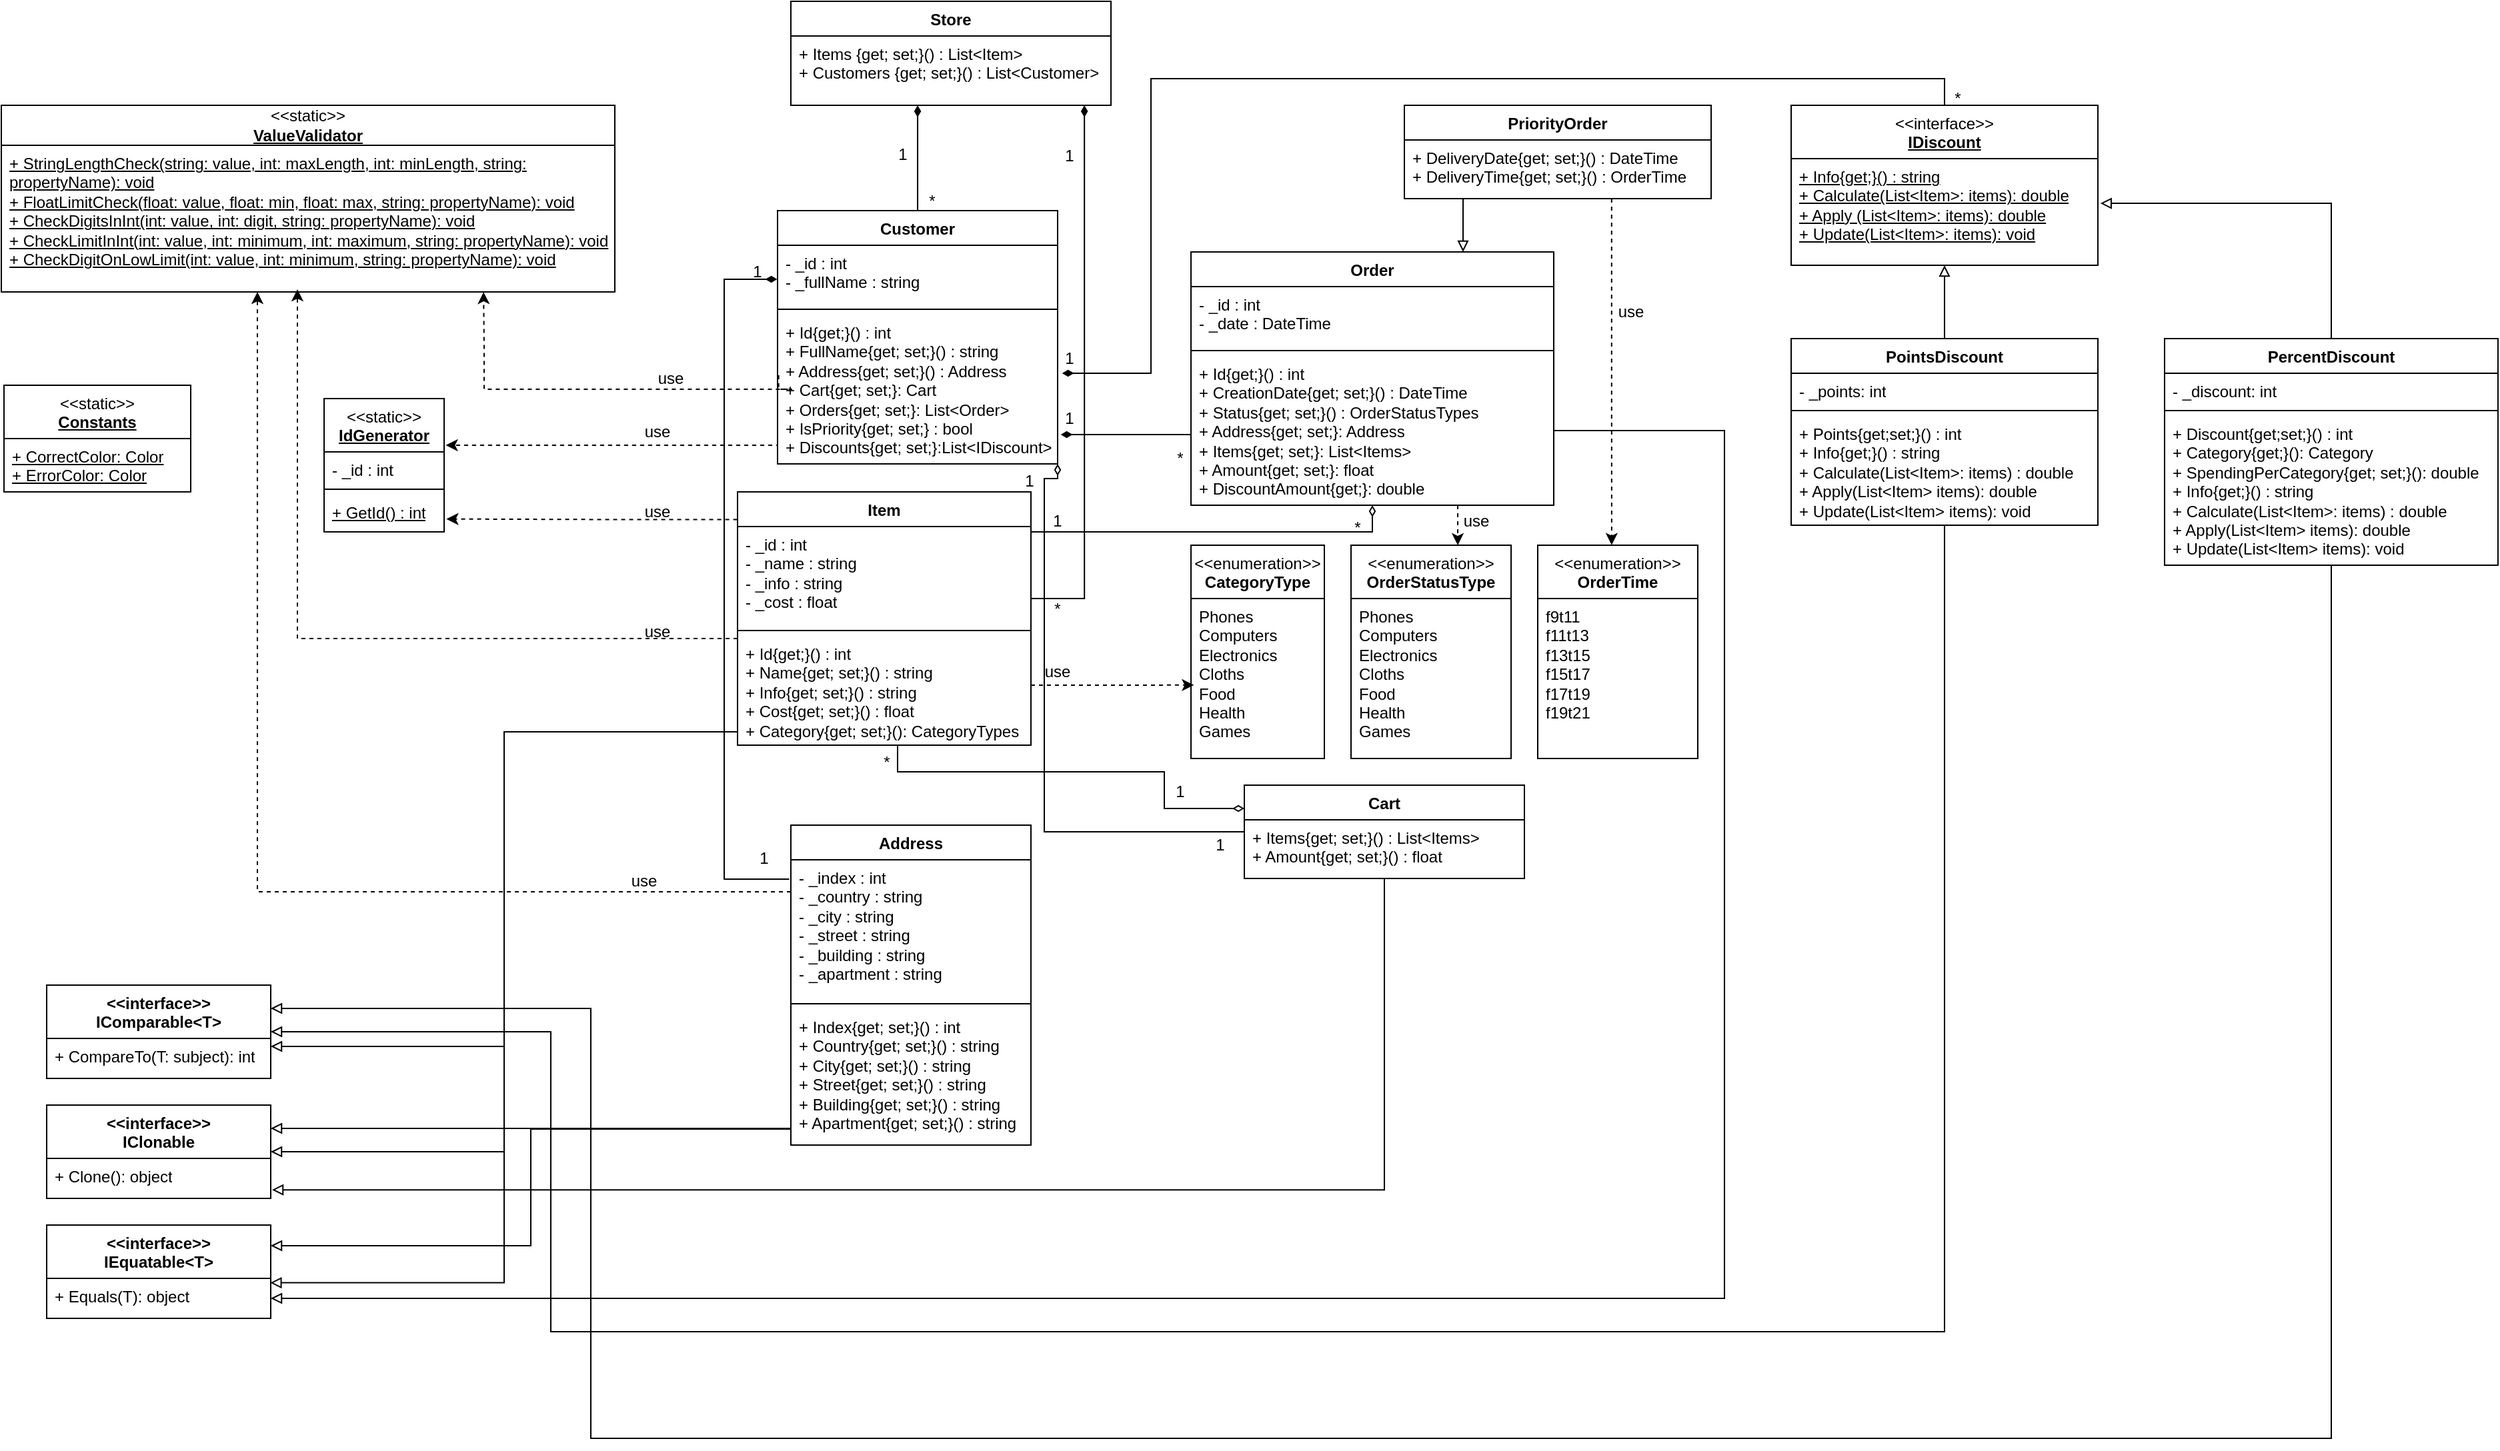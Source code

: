 <mxfile version="24.1.0" type="device">
  <diagram name="Страница — 1" id="dKUkYGr1s_UcH-8YKei1">
    <mxGraphModel dx="2630" dy="1040" grid="1" gridSize="10" guides="1" tooltips="1" connect="1" arrows="1" fold="1" page="1" pageScale="1" pageWidth="827" pageHeight="1169" math="0" shadow="0">
      <root>
        <mxCell id="0" />
        <mxCell id="1" parent="0" />
        <mxCell id="oU2BkXmcU1scd5kveSyB-1" value="Customer" style="swimlane;fontStyle=1;align=center;verticalAlign=top;childLayout=stackLayout;horizontal=1;startSize=26;horizontalStack=0;resizeParent=1;resizeParentMax=0;resizeLast=0;collapsible=1;marginBottom=0;whiteSpace=wrap;html=1;" parent="1" vertex="1">
          <mxGeometry x="30" y="169" width="210" height="190" as="geometry" />
        </mxCell>
        <mxCell id="oU2BkXmcU1scd5kveSyB-2" value="- _id : int&lt;br&gt;- _fullName : string" style="text;strokeColor=none;fillColor=none;align=left;verticalAlign=top;spacingLeft=4;spacingRight=4;overflow=hidden;rotatable=0;points=[[0,0.5],[1,0.5]];portConstraint=eastwest;whiteSpace=wrap;html=1;" parent="oU2BkXmcU1scd5kveSyB-1" vertex="1">
          <mxGeometry y="26" width="210" height="44" as="geometry" />
        </mxCell>
        <mxCell id="oU2BkXmcU1scd5kveSyB-3" value="" style="line;strokeWidth=1;fillColor=none;align=left;verticalAlign=middle;spacingTop=-1;spacingLeft=3;spacingRight=3;rotatable=0;labelPosition=right;points=[];portConstraint=eastwest;strokeColor=inherit;" parent="oU2BkXmcU1scd5kveSyB-1" vertex="1">
          <mxGeometry y="70" width="210" height="8" as="geometry" />
        </mxCell>
        <mxCell id="oU2BkXmcU1scd5kveSyB-4" value="+ Id{get;}() : int&lt;br&gt;+ FullName{get; set;}() : string&lt;br&gt;+ Address{get; set;}() : Address&lt;div&gt;+ Cart{get; set;}: Cart&lt;/div&gt;&lt;div&gt;+ Orders{get; set;}: List&amp;lt;Order&amp;gt;&lt;/div&gt;&lt;div&gt;+ IsPriority{get; set;} : bool&lt;br&gt;&lt;/div&gt;&lt;div&gt;+ Discounts{get; set;}:List&amp;lt;IDiscount&amp;gt;&lt;/div&gt;" style="text;strokeColor=none;fillColor=none;align=left;verticalAlign=top;spacingLeft=4;spacingRight=4;overflow=hidden;rotatable=0;points=[[0,0.5],[1,0.5]];portConstraint=eastwest;whiteSpace=wrap;html=1;" parent="oU2BkXmcU1scd5kveSyB-1" vertex="1">
          <mxGeometry y="78" width="210" height="112" as="geometry" />
        </mxCell>
        <mxCell id="ADnh1qTJn-FlXJS31ptS-8" style="edgeStyle=orthogonalEdgeStyle;rounded=0;orthogonalLoop=1;jettySize=auto;html=1;entryX=1;entryY=0.5;entryDx=0;entryDy=0;endArrow=block;endFill=0;" edge="1" parent="1" source="oU2BkXmcU1scd5kveSyB-5" target="ADnh1qTJn-FlXJS31ptS-3">
          <mxGeometry relative="1" as="geometry">
            <Array as="points">
              <mxPoint x="-175" y="560" />
              <mxPoint x="-175" y="875" />
            </Array>
          </mxGeometry>
        </mxCell>
        <mxCell id="oU2BkXmcU1scd5kveSyB-5" value="Item" style="swimlane;fontStyle=1;align=center;verticalAlign=top;childLayout=stackLayout;horizontal=1;startSize=26;horizontalStack=0;resizeParent=1;resizeParentMax=0;resizeLast=0;collapsible=1;marginBottom=0;whiteSpace=wrap;html=1;" parent="1" vertex="1">
          <mxGeometry y="380" width="220" height="190" as="geometry" />
        </mxCell>
        <mxCell id="oU2BkXmcU1scd5kveSyB-6" value="- _id : int&lt;br&gt;- _name : string&lt;br&gt;- _info : string&lt;br&gt;- _cost : float" style="text;strokeColor=none;fillColor=none;align=left;verticalAlign=top;spacingLeft=4;spacingRight=4;overflow=hidden;rotatable=0;points=[[0,0.5],[1,0.5]];portConstraint=eastwest;whiteSpace=wrap;html=1;" parent="oU2BkXmcU1scd5kveSyB-5" vertex="1">
          <mxGeometry y="26" width="220" height="74" as="geometry" />
        </mxCell>
        <mxCell id="oU2BkXmcU1scd5kveSyB-7" value="" style="line;strokeWidth=1;fillColor=none;align=left;verticalAlign=middle;spacingTop=-1;spacingLeft=3;spacingRight=3;rotatable=0;labelPosition=right;points=[];portConstraint=eastwest;strokeColor=inherit;" parent="oU2BkXmcU1scd5kveSyB-5" vertex="1">
          <mxGeometry y="100" width="220" height="8" as="geometry" />
        </mxCell>
        <mxCell id="oU2BkXmcU1scd5kveSyB-8" value="+ Id{get;}() : int&lt;br&gt;+ Name{get; set;}() : string&lt;br&gt;+ Info{get; set;}() : string&lt;br&gt;+ Cost{get; set;}() : float&lt;div&gt;+ Category{get; set;}(): CategoryTypes&lt;/div&gt;" style="text;strokeColor=none;fillColor=none;align=left;verticalAlign=top;spacingLeft=4;spacingRight=4;overflow=hidden;rotatable=0;points=[[0,0.5],[1,0.5]];portConstraint=eastwest;whiteSpace=wrap;html=1;" parent="oU2BkXmcU1scd5kveSyB-5" vertex="1">
          <mxGeometry y="108" width="220" height="82" as="geometry" />
        </mxCell>
        <mxCell id="oU2BkXmcU1scd5kveSyB-9" value="&lt;span style=&quot;font-weight: normal;&quot;&gt;&amp;lt;&amp;lt;static&amp;gt;&amp;gt;&lt;/span&gt;&lt;br&gt;&lt;u&gt;IdGenerator&lt;/u&gt;" style="swimlane;fontStyle=1;align=center;verticalAlign=top;childLayout=stackLayout;horizontal=1;startSize=40;horizontalStack=0;resizeParent=1;resizeParentMax=0;resizeLast=0;collapsible=1;marginBottom=0;whiteSpace=wrap;html=1;" parent="1" vertex="1">
          <mxGeometry x="-310" y="310" width="90" height="100" as="geometry" />
        </mxCell>
        <mxCell id="oU2BkXmcU1scd5kveSyB-10" value="- _id : int" style="text;strokeColor=none;fillColor=none;align=left;verticalAlign=top;spacingLeft=4;spacingRight=4;overflow=hidden;rotatable=0;points=[[0,0.5],[1,0.5]];portConstraint=eastwest;whiteSpace=wrap;html=1;" parent="oU2BkXmcU1scd5kveSyB-9" vertex="1">
          <mxGeometry y="40" width="90" height="24" as="geometry" />
        </mxCell>
        <mxCell id="oU2BkXmcU1scd5kveSyB-11" value="" style="line;strokeWidth=1;fillColor=none;align=left;verticalAlign=middle;spacingTop=-1;spacingLeft=3;spacingRight=3;rotatable=0;labelPosition=right;points=[];portConstraint=eastwest;strokeColor=inherit;" parent="oU2BkXmcU1scd5kveSyB-9" vertex="1">
          <mxGeometry y="64" width="90" height="8" as="geometry" />
        </mxCell>
        <mxCell id="oU2BkXmcU1scd5kveSyB-12" value="&lt;u&gt;+ GetId() : int&lt;/u&gt;" style="text;strokeColor=none;fillColor=none;align=left;verticalAlign=top;spacingLeft=4;spacingRight=4;overflow=hidden;rotatable=0;points=[[0,0.5],[1,0.5]];portConstraint=eastwest;whiteSpace=wrap;html=1;" parent="oU2BkXmcU1scd5kveSyB-9" vertex="1">
          <mxGeometry y="72" width="90" height="28" as="geometry" />
        </mxCell>
        <mxCell id="oU2BkXmcU1scd5kveSyB-17" value="&amp;lt;&amp;lt;static&amp;gt;&amp;gt;&lt;br&gt;&lt;b&gt;&lt;u&gt;ValueValidator&lt;/u&gt;&lt;/b&gt;" style="swimlane;fontStyle=0;childLayout=stackLayout;horizontal=1;startSize=30;fillColor=none;horizontalStack=0;resizeParent=1;resizeParentMax=0;resizeLast=0;collapsible=1;marginBottom=0;whiteSpace=wrap;html=1;" parent="1" vertex="1">
          <mxGeometry x="-552" y="90" width="460" height="140" as="geometry" />
        </mxCell>
        <mxCell id="oU2BkXmcU1scd5kveSyB-18" value="&lt;div&gt;&lt;u&gt;+ StringLengthCheck(string: value, int: maxLength, int: minLength, string: propertyName): void&lt;br&gt;&lt;/u&gt;&lt;/div&gt;&lt;div&gt;&lt;u&gt;+ FloatLimitCheck(float: value, float: min, float: max, string: propertyName): void&lt;br&gt;&lt;/u&gt;&lt;/div&gt;&lt;div&gt;&lt;u&gt;+ CheckDigitsInInt(int: value, int: digit, string: propertyName): void&lt;/u&gt;&lt;br&gt;&lt;/div&gt;&lt;div&gt;&lt;u&gt;+ CheckLimitInInt(int: value, int: minimum, int: maximum, string: propertyName): void&lt;/u&gt;&lt;/div&gt;&lt;div&gt;&lt;u&gt;+ CheckDigitOnLowLimit(int: value, int: minimum, string: propertyName): void&lt;/u&gt;&lt;/div&gt;" style="text;strokeColor=none;fillColor=none;align=left;verticalAlign=top;spacingLeft=4;spacingRight=4;overflow=hidden;rotatable=0;points=[[0,0.5],[1,0.5]];portConstraint=eastwest;whiteSpace=wrap;html=1;" parent="oU2BkXmcU1scd5kveSyB-17" vertex="1">
          <mxGeometry y="30" width="460" height="110" as="geometry" />
        </mxCell>
        <mxCell id="JcwKcsIoiEsxzj-9efr9-1" style="edgeStyle=orthogonalEdgeStyle;rounded=0;orthogonalLoop=1;jettySize=auto;html=1;entryX=1.014;entryY=0.35;entryDx=0;entryDy=0;entryPerimeter=0;dashed=1;" parent="1" target="oU2BkXmcU1scd5kveSyB-9" edge="1">
          <mxGeometry relative="1" as="geometry">
            <mxPoint x="30" y="343" as="sourcePoint" />
            <Array as="points">
              <mxPoint x="30" y="343" />
              <mxPoint x="30" y="345" />
            </Array>
          </mxGeometry>
        </mxCell>
        <mxCell id="JcwKcsIoiEsxzj-9efr9-2" style="edgeStyle=orthogonalEdgeStyle;rounded=0;orthogonalLoop=1;jettySize=auto;html=1;entryX=0.786;entryY=1.001;entryDx=0;entryDy=0;entryPerimeter=0;dashed=1;exitX=0.004;exitY=0.406;exitDx=0;exitDy=0;exitPerimeter=0;" parent="1" source="oU2BkXmcU1scd5kveSyB-4" target="oU2BkXmcU1scd5kveSyB-18" edge="1">
          <mxGeometry relative="1" as="geometry">
            <Array as="points">
              <mxPoint x="41" y="303" />
              <mxPoint x="-190" y="303" />
              <mxPoint x="-190" y="271" />
              <mxPoint x="-188" y="271" />
            </Array>
          </mxGeometry>
        </mxCell>
        <mxCell id="JcwKcsIoiEsxzj-9efr9-5" style="edgeStyle=orthogonalEdgeStyle;rounded=0;orthogonalLoop=1;jettySize=auto;html=1;dashed=1;" parent="1" source="oU2BkXmcU1scd5kveSyB-8" edge="1">
          <mxGeometry relative="1" as="geometry">
            <mxPoint x="-330" y="228" as="targetPoint" />
            <Array as="points">
              <mxPoint x="-330" y="490" />
            </Array>
          </mxGeometry>
        </mxCell>
        <mxCell id="JcwKcsIoiEsxzj-9efr9-7" style="edgeStyle=orthogonalEdgeStyle;rounded=0;orthogonalLoop=1;jettySize=auto;html=1;entryX=1.019;entryY=0.655;entryDx=0;entryDy=0;dashed=1;entryPerimeter=0;exitX=-0.001;exitY=0.109;exitDx=0;exitDy=0;exitPerimeter=0;" parent="1" source="oU2BkXmcU1scd5kveSyB-5" target="oU2BkXmcU1scd5kveSyB-12" edge="1">
          <mxGeometry relative="1" as="geometry">
            <Array as="points" />
          </mxGeometry>
        </mxCell>
        <mxCell id="JcwKcsIoiEsxzj-9efr9-9" value="use" style="text;html=1;align=center;verticalAlign=middle;whiteSpace=wrap;rounded=0;" parent="1" vertex="1">
          <mxGeometry x="-90" y="470" width="60" height="30" as="geometry" />
        </mxCell>
        <mxCell id="JcwKcsIoiEsxzj-9efr9-10" value="use" style="text;html=1;align=center;verticalAlign=middle;whiteSpace=wrap;rounded=0;" parent="1" vertex="1">
          <mxGeometry x="-90" y="320" width="60" height="30" as="geometry" />
        </mxCell>
        <mxCell id="JcwKcsIoiEsxzj-9efr9-11" value="use" style="text;html=1;align=center;verticalAlign=middle;whiteSpace=wrap;rounded=0;" parent="1" vertex="1">
          <mxGeometry x="-80" y="280" width="60" height="30" as="geometry" />
        </mxCell>
        <mxCell id="ADnh1qTJn-FlXJS31ptS-13" style="edgeStyle=orthogonalEdgeStyle;rounded=0;orthogonalLoop=1;jettySize=auto;html=1;entryX=1;entryY=0.25;entryDx=0;entryDy=0;endArrow=block;endFill=0;" edge="1" parent="1" source="XlUjkA7irEBNoYXnKt0v-1" target="ADnh1qTJn-FlXJS31ptS-3">
          <mxGeometry relative="1" as="geometry">
            <Array as="points">
              <mxPoint x="-155" y="858" />
            </Array>
          </mxGeometry>
        </mxCell>
        <mxCell id="XlUjkA7irEBNoYXnKt0v-1" value="Address" style="swimlane;fontStyle=1;align=center;verticalAlign=top;childLayout=stackLayout;horizontal=1;startSize=26;horizontalStack=0;resizeParent=1;resizeParentMax=0;resizeLast=0;collapsible=1;marginBottom=0;whiteSpace=wrap;html=1;" parent="1" vertex="1">
          <mxGeometry x="40" y="630" width="180" height="240" as="geometry" />
        </mxCell>
        <mxCell id="XlUjkA7irEBNoYXnKt0v-2" value="- _index : int&lt;br&gt;- _country : string&lt;br&gt;- _city : string&lt;br&gt;&lt;div&gt;- _street : string&lt;br&gt;&lt;/div&gt;&lt;div&gt;- _building : string&lt;/div&gt;&lt;div&gt;- _apartment : string&lt;br&gt;&lt;/div&gt;" style="text;strokeColor=none;fillColor=none;align=left;verticalAlign=top;spacingLeft=4;spacingRight=4;overflow=hidden;rotatable=0;points=[[0,0.5],[1,0.5]];portConstraint=eastwest;whiteSpace=wrap;html=1;" parent="XlUjkA7irEBNoYXnKt0v-1" vertex="1">
          <mxGeometry y="26" width="180" height="104" as="geometry" />
        </mxCell>
        <mxCell id="XlUjkA7irEBNoYXnKt0v-3" value="" style="line;strokeWidth=1;fillColor=none;align=left;verticalAlign=middle;spacingTop=-1;spacingLeft=3;spacingRight=3;rotatable=0;labelPosition=right;points=[];portConstraint=eastwest;strokeColor=inherit;" parent="XlUjkA7irEBNoYXnKt0v-1" vertex="1">
          <mxGeometry y="130" width="180" height="8" as="geometry" />
        </mxCell>
        <mxCell id="XlUjkA7irEBNoYXnKt0v-4" value="+ Index{get; set;}() : int&lt;br&gt;+ Country{get; set;}() : string&lt;br&gt;+ City{get; set;}() : string&lt;br&gt;&lt;div&gt;+ Street{get; set;}() : string&lt;/div&gt;&lt;div&gt;+ Building{get; set;}() : string&lt;/div&gt;&lt;div&gt;+ Apartment{get; set;}() : string&lt;/div&gt;" style="text;strokeColor=none;fillColor=none;align=left;verticalAlign=top;spacingLeft=4;spacingRight=4;overflow=hidden;rotatable=0;points=[[0,0.5],[1,0.5]];portConstraint=eastwest;whiteSpace=wrap;html=1;" parent="XlUjkA7irEBNoYXnKt0v-1" vertex="1">
          <mxGeometry y="138" width="180" height="102" as="geometry" />
        </mxCell>
        <mxCell id="XlUjkA7irEBNoYXnKt0v-6" style="edgeStyle=orthogonalEdgeStyle;rounded=0;orthogonalLoop=1;jettySize=auto;html=1;entryX=-0.001;entryY=0.579;entryDx=0;entryDy=0;endArrow=diamondThin;endFill=1;entryPerimeter=0;exitX=-0.007;exitY=0.139;exitDx=0;exitDy=0;exitPerimeter=0;" parent="1" source="XlUjkA7irEBNoYXnKt0v-2" target="oU2BkXmcU1scd5kveSyB-2" edge="1">
          <mxGeometry relative="1" as="geometry">
            <Array as="points">
              <mxPoint x="-10" y="671" />
              <mxPoint x="-10" y="220" />
            </Array>
          </mxGeometry>
        </mxCell>
        <mxCell id="XlUjkA7irEBNoYXnKt0v-8" value="&lt;span style=&quot;font-weight: normal;&quot;&gt;&amp;lt;&amp;lt;enumeration&amp;gt;&amp;gt;&lt;/span&gt;&lt;br&gt;CategoryType" style="swimlane;fontStyle=1;align=center;verticalAlign=top;childLayout=stackLayout;horizontal=1;startSize=40;horizontalStack=0;resizeParent=1;resizeParentMax=0;resizeLast=0;collapsible=1;marginBottom=0;whiteSpace=wrap;html=1;" parent="1" vertex="1">
          <mxGeometry x="340" y="420" width="100" height="160" as="geometry" />
        </mxCell>
        <mxCell id="XlUjkA7irEBNoYXnKt0v-9" value="&lt;div&gt;Phones&lt;/div&gt;&lt;div&gt;Computers&lt;/div&gt;&lt;div&gt;Electronics&lt;/div&gt;&lt;div&gt;Cloths&lt;/div&gt;&lt;div&gt;Food&lt;/div&gt;&lt;div&gt;Health&lt;/div&gt;&lt;div&gt;Games&lt;br&gt;&lt;/div&gt;" style="text;strokeColor=none;fillColor=none;align=left;verticalAlign=top;spacingLeft=4;spacingRight=4;overflow=hidden;rotatable=0;points=[[0,0.5],[1,0.5]];portConstraint=eastwest;whiteSpace=wrap;html=1;" parent="XlUjkA7irEBNoYXnKt0v-8" vertex="1">
          <mxGeometry y="40" width="100" height="120" as="geometry" />
        </mxCell>
        <mxCell id="Bsw30bW7oDn-SPlX6kUI-4" value="1" style="text;html=1;align=center;verticalAlign=middle;whiteSpace=wrap;rounded=0;" parent="1" vertex="1">
          <mxGeometry x="-10" y="640" width="60" height="30" as="geometry" />
        </mxCell>
        <mxCell id="MwuSW_tdNOVB_7Hcjqsm-1" style="edgeStyle=orthogonalEdgeStyle;rounded=0;orthogonalLoop=1;jettySize=auto;html=1;entryX=0.022;entryY=0.541;entryDx=0;entryDy=0;entryPerimeter=0;dashed=1;" parent="1" source="oU2BkXmcU1scd5kveSyB-8" target="XlUjkA7irEBNoYXnKt0v-9" edge="1">
          <mxGeometry relative="1" as="geometry">
            <Array as="points">
              <mxPoint x="250" y="525" />
              <mxPoint x="250" y="525" />
            </Array>
          </mxGeometry>
        </mxCell>
        <mxCell id="MwuSW_tdNOVB_7Hcjqsm-2" value="use" style="text;html=1;align=center;verticalAlign=middle;whiteSpace=wrap;rounded=0;" parent="1" vertex="1">
          <mxGeometry x="210" y="500" width="60" height="30" as="geometry" />
        </mxCell>
        <mxCell id="Bsw30bW7oDn-SPlX6kUI-3" value="1" style="text;html=1;align=center;verticalAlign=middle;whiteSpace=wrap;rounded=0;" parent="1" vertex="1">
          <mxGeometry y="200" width="30" height="30" as="geometry" />
        </mxCell>
        <mxCell id="esyno2pFT-3BLw8rkyYm-1" value="Store" style="swimlane;fontStyle=1;align=center;verticalAlign=top;childLayout=stackLayout;horizontal=1;startSize=26;horizontalStack=0;resizeParent=1;resizeParentMax=0;resizeLast=0;collapsible=1;marginBottom=0;whiteSpace=wrap;html=1;" parent="1" vertex="1">
          <mxGeometry x="40" y="12" width="240" height="78" as="geometry" />
        </mxCell>
        <mxCell id="esyno2pFT-3BLw8rkyYm-4" value="+ Items {get; set;}() :&amp;nbsp;List&amp;lt;Item&amp;gt;&lt;br&gt;+ Customers {get; set;}() :&amp;nbsp;List&amp;lt;Customer&amp;gt;" style="text;strokeColor=none;fillColor=none;align=left;verticalAlign=top;spacingLeft=4;spacingRight=4;overflow=hidden;rotatable=0;points=[[0,0.5],[1,0.5]];portConstraint=eastwest;whiteSpace=wrap;html=1;" parent="esyno2pFT-3BLw8rkyYm-1" vertex="1">
          <mxGeometry y="26" width="240" height="52" as="geometry" />
        </mxCell>
        <mxCell id="esyno2pFT-3BLw8rkyYm-7" style="edgeStyle=orthogonalEdgeStyle;rounded=0;orthogonalLoop=1;jettySize=auto;html=1;entryX=0.396;entryY=1;entryDx=0;entryDy=0;entryPerimeter=0;endArrow=diamondThin;endFill=1;" parent="1" source="oU2BkXmcU1scd5kveSyB-1" target="esyno2pFT-3BLw8rkyYm-4" edge="1">
          <mxGeometry relative="1" as="geometry" />
        </mxCell>
        <mxCell id="esyno2pFT-3BLw8rkyYm-8" style="edgeStyle=orthogonalEdgeStyle;rounded=0;orthogonalLoop=1;jettySize=auto;html=1;entryX=0.917;entryY=1;entryDx=0;entryDy=0;entryPerimeter=0;endArrow=diamondThin;endFill=1;" parent="1" source="oU2BkXmcU1scd5kveSyB-5" target="esyno2pFT-3BLw8rkyYm-4" edge="1">
          <mxGeometry relative="1" as="geometry">
            <Array as="points">
              <mxPoint x="260" y="460" />
            </Array>
          </mxGeometry>
        </mxCell>
        <mxCell id="6pIr0Ee2WbjTArUBilA8-1" value="1" style="text;html=1;align=center;verticalAlign=middle;whiteSpace=wrap;rounded=0;" parent="1" vertex="1">
          <mxGeometry x="109" y="112" width="30" height="30" as="geometry" />
        </mxCell>
        <mxCell id="6pIr0Ee2WbjTArUBilA8-2" value="*" style="text;html=1;align=center;verticalAlign=middle;whiteSpace=wrap;rounded=0;" parent="1" vertex="1">
          <mxGeometry x="131" y="147" width="30" height="30" as="geometry" />
        </mxCell>
        <mxCell id="6pIr0Ee2WbjTArUBilA8-3" value="1" style="text;html=1;align=center;verticalAlign=middle;whiteSpace=wrap;rounded=0;" parent="1" vertex="1">
          <mxGeometry x="234" y="113" width="30" height="30" as="geometry" />
        </mxCell>
        <mxCell id="6pIr0Ee2WbjTArUBilA8-4" value="*" style="text;html=1;align=center;verticalAlign=middle;whiteSpace=wrap;rounded=0;" parent="1" vertex="1">
          <mxGeometry x="225" y="453" width="30" height="30" as="geometry" />
        </mxCell>
        <mxCell id="ZtMfl2B0cqiL2mYQkAeO-1" value="Cart" style="swimlane;fontStyle=1;align=center;verticalAlign=top;childLayout=stackLayout;horizontal=1;startSize=26;horizontalStack=0;resizeParent=1;resizeParentMax=0;resizeLast=0;collapsible=1;marginBottom=0;whiteSpace=wrap;html=1;" parent="1" vertex="1">
          <mxGeometry x="380" y="600" width="210" height="70" as="geometry" />
        </mxCell>
        <mxCell id="ZtMfl2B0cqiL2mYQkAeO-2" value="+ Items{get; set;}() : List&amp;lt;Items&amp;gt;&lt;br&gt;+ Amount{get; set;}() : float" style="text;strokeColor=none;fillColor=none;align=left;verticalAlign=top;spacingLeft=4;spacingRight=4;overflow=hidden;rotatable=0;points=[[0,0.5],[1,0.5]];portConstraint=eastwest;whiteSpace=wrap;html=1;" parent="ZtMfl2B0cqiL2mYQkAeO-1" vertex="1">
          <mxGeometry y="26" width="210" height="44" as="geometry" />
        </mxCell>
        <mxCell id="ZtMfl2B0cqiL2mYQkAeO-3" value="Order" style="swimlane;fontStyle=1;align=center;verticalAlign=top;childLayout=stackLayout;horizontal=1;startSize=26;horizontalStack=0;resizeParent=1;resizeParentMax=0;resizeLast=0;collapsible=1;marginBottom=0;whiteSpace=wrap;html=1;" parent="1" vertex="1">
          <mxGeometry x="340" y="200" width="272" height="190" as="geometry" />
        </mxCell>
        <mxCell id="ZtMfl2B0cqiL2mYQkAeO-4" value="- _id : int&lt;br&gt;- _date : DateTime" style="text;strokeColor=none;fillColor=none;align=left;verticalAlign=top;spacingLeft=4;spacingRight=4;overflow=hidden;rotatable=0;points=[[0,0.5],[1,0.5]];portConstraint=eastwest;whiteSpace=wrap;html=1;" parent="ZtMfl2B0cqiL2mYQkAeO-3" vertex="1">
          <mxGeometry y="26" width="272" height="44" as="geometry" />
        </mxCell>
        <mxCell id="ZtMfl2B0cqiL2mYQkAeO-5" value="" style="line;strokeWidth=1;fillColor=none;align=left;verticalAlign=middle;spacingTop=-1;spacingLeft=3;spacingRight=3;rotatable=0;labelPosition=right;points=[];portConstraint=eastwest;strokeColor=inherit;" parent="ZtMfl2B0cqiL2mYQkAeO-3" vertex="1">
          <mxGeometry y="70" width="272" height="8" as="geometry" />
        </mxCell>
        <mxCell id="ZtMfl2B0cqiL2mYQkAeO-6" value="+ Id{get;}() : int&lt;br&gt;+ CreationDate{get; set;}() : DateTime&lt;br&gt;+ Status{get; set;}() : OrderStatusTypes&lt;div&gt;+ Address{get; set;}: Address&lt;/div&gt;&lt;div&gt;+ Items{get; set;}: List&amp;lt;Items&amp;gt;&lt;/div&gt;&lt;div&gt;+ Amount{get; set;}: float&lt;/div&gt;&lt;div&gt;+ DiscountAmount{get;}: double&lt;/div&gt;" style="text;strokeColor=none;fillColor=none;align=left;verticalAlign=top;spacingLeft=4;spacingRight=4;overflow=hidden;rotatable=0;points=[[0,0.5],[1,0.5]];portConstraint=eastwest;whiteSpace=wrap;html=1;" parent="ZtMfl2B0cqiL2mYQkAeO-3" vertex="1">
          <mxGeometry y="78" width="272" height="112" as="geometry" />
        </mxCell>
        <mxCell id="ZtMfl2B0cqiL2mYQkAeO-7" value="&lt;span style=&quot;font-weight: normal;&quot;&gt;&amp;lt;&amp;lt;enumeration&amp;gt;&amp;gt;&lt;/span&gt;&lt;br&gt;OrderStatusType" style="swimlane;fontStyle=1;align=center;verticalAlign=top;childLayout=stackLayout;horizontal=1;startSize=40;horizontalStack=0;resizeParent=1;resizeParentMax=0;resizeLast=0;collapsible=1;marginBottom=0;whiteSpace=wrap;html=1;" parent="1" vertex="1">
          <mxGeometry x="460" y="420" width="120" height="160" as="geometry" />
        </mxCell>
        <mxCell id="ZtMfl2B0cqiL2mYQkAeO-8" value="&lt;div&gt;Phones&lt;/div&gt;&lt;div&gt;Computers&lt;/div&gt;&lt;div&gt;Electronics&lt;/div&gt;&lt;div&gt;Cloths&lt;/div&gt;&lt;div&gt;Food&lt;/div&gt;&lt;div&gt;Health&lt;/div&gt;&lt;div&gt;Games&lt;br&gt;&lt;/div&gt;" style="text;strokeColor=none;fillColor=none;align=left;verticalAlign=top;spacingLeft=4;spacingRight=4;overflow=hidden;rotatable=0;points=[[0,0.5],[1,0.5]];portConstraint=eastwest;whiteSpace=wrap;html=1;" parent="ZtMfl2B0cqiL2mYQkAeO-7" vertex="1">
          <mxGeometry y="40" width="120" height="120" as="geometry" />
        </mxCell>
        <mxCell id="ZtMfl2B0cqiL2mYQkAeO-12" value="use" style="text;html=1;align=center;verticalAlign=middle;whiteSpace=wrap;rounded=0;" parent="1" vertex="1">
          <mxGeometry x="524" y="387" width="60" height="30" as="geometry" />
        </mxCell>
        <mxCell id="ZtMfl2B0cqiL2mYQkAeO-14" value="use" style="text;html=1;align=center;verticalAlign=middle;whiteSpace=wrap;rounded=0;" parent="1" vertex="1">
          <mxGeometry x="-90" y="380" width="60" height="30" as="geometry" />
        </mxCell>
        <mxCell id="ytE7TEf13_vV6wLONkuY-4" value="1" style="text;html=1;align=center;verticalAlign=middle;whiteSpace=wrap;rounded=0;" parent="1" vertex="1">
          <mxGeometry x="234" y="310" width="30" height="30" as="geometry" />
        </mxCell>
        <mxCell id="ytE7TEf13_vV6wLONkuY-5" value="1" style="text;html=1;align=center;verticalAlign=middle;whiteSpace=wrap;rounded=0;" parent="1" vertex="1">
          <mxGeometry x="317" y="590" width="30" height="30" as="geometry" />
        </mxCell>
        <mxCell id="ytE7TEf13_vV6wLONkuY-6" value="*" style="text;html=1;align=center;verticalAlign=middle;whiteSpace=wrap;rounded=0;" parent="1" vertex="1">
          <mxGeometry x="317" y="340" width="30" height="30" as="geometry" />
        </mxCell>
        <mxCell id="ytE7TEf13_vV6wLONkuY-8" value="1" style="text;html=1;align=center;verticalAlign=middle;whiteSpace=wrap;rounded=0;" parent="1" vertex="1">
          <mxGeometry x="225" y="387" width="30" height="30" as="geometry" />
        </mxCell>
        <mxCell id="_emsolx3q6XZi55W8_dW-1" style="edgeStyle=orthogonalEdgeStyle;rounded=0;orthogonalLoop=1;jettySize=auto;html=1;endArrow=diamondThin;endFill=0;" parent="1" source="oU2BkXmcU1scd5kveSyB-6" target="ZtMfl2B0cqiL2mYQkAeO-6" edge="1">
          <mxGeometry relative="1" as="geometry">
            <Array as="points">
              <mxPoint x="476" y="410" />
            </Array>
          </mxGeometry>
        </mxCell>
        <mxCell id="_emsolx3q6XZi55W8_dW-2" style="edgeStyle=orthogonalEdgeStyle;rounded=0;orthogonalLoop=1;jettySize=auto;html=1;endArrow=diamondThin;endFill=0;entryX=1;entryY=1;entryDx=0;entryDy=0;" parent="1" source="ZtMfl2B0cqiL2mYQkAeO-1" target="oU2BkXmcU1scd5kveSyB-1" edge="1">
          <mxGeometry relative="1" as="geometry">
            <Array as="points">
              <mxPoint x="230" y="635" />
              <mxPoint x="230" y="370" />
              <mxPoint x="240" y="370" />
            </Array>
            <mxPoint x="230" y="360" as="targetPoint" />
          </mxGeometry>
        </mxCell>
        <mxCell id="_emsolx3q6XZi55W8_dW-4" style="edgeStyle=orthogonalEdgeStyle;rounded=0;orthogonalLoop=1;jettySize=auto;html=1;entryX=0;entryY=0.25;entryDx=0;entryDy=0;endArrow=diamondThin;endFill=0;" parent="1" source="oU2BkXmcU1scd5kveSyB-5" target="ZtMfl2B0cqiL2mYQkAeO-1" edge="1">
          <mxGeometry relative="1" as="geometry">
            <Array as="points">
              <mxPoint x="120" y="590" />
              <mxPoint x="320" y="590" />
              <mxPoint x="320" y="617" />
            </Array>
          </mxGeometry>
        </mxCell>
        <mxCell id="_emsolx3q6XZi55W8_dW-5" value="*" style="text;html=1;align=center;verticalAlign=middle;whiteSpace=wrap;rounded=0;" parent="1" vertex="1">
          <mxGeometry x="97" y="568" width="30" height="30" as="geometry" />
        </mxCell>
        <mxCell id="_emsolx3q6XZi55W8_dW-6" value="1" style="text;html=1;align=center;verticalAlign=middle;whiteSpace=wrap;rounded=0;" parent="1" vertex="1">
          <mxGeometry x="347" y="630" width="30" height="30" as="geometry" />
        </mxCell>
        <mxCell id="Wd-qf6WanZhrqlXAu2af-2" value="1" style="text;html=1;align=center;verticalAlign=middle;whiteSpace=wrap;rounded=0;" parent="1" vertex="1">
          <mxGeometry x="204" y="357" width="30" height="30" as="geometry" />
        </mxCell>
        <mxCell id="Wd-qf6WanZhrqlXAu2af-3" value="*" style="text;html=1;align=center;verticalAlign=middle;whiteSpace=wrap;rounded=0;" parent="1" vertex="1">
          <mxGeometry x="450" y="392" width="30" height="30" as="geometry" />
        </mxCell>
        <mxCell id="Aj9B7fhXFamQ6uCwxFyR-1" value="PriorityOrder" style="swimlane;fontStyle=1;align=center;verticalAlign=top;childLayout=stackLayout;horizontal=1;startSize=26;horizontalStack=0;resizeParent=1;resizeParentMax=0;resizeLast=0;collapsible=1;marginBottom=0;whiteSpace=wrap;html=1;" parent="1" vertex="1">
          <mxGeometry x="500" y="90" width="230" height="70" as="geometry" />
        </mxCell>
        <mxCell id="Aj9B7fhXFamQ6uCwxFyR-4" value="+ DeliveryDate{get; set;}() : DateTime&lt;br&gt;+ DeliveryTime{get; set;}() : OrderTime" style="text;strokeColor=none;fillColor=none;align=left;verticalAlign=top;spacingLeft=4;spacingRight=4;overflow=hidden;rotatable=0;points=[[0,0.5],[1,0.5]];portConstraint=eastwest;whiteSpace=wrap;html=1;" parent="Aj9B7fhXFamQ6uCwxFyR-1" vertex="1">
          <mxGeometry y="26" width="230" height="44" as="geometry" />
        </mxCell>
        <mxCell id="Aj9B7fhXFamQ6uCwxFyR-7" value="&lt;span style=&quot;font-weight: normal;&quot;&gt;&amp;lt;&amp;lt;enumeration&amp;gt;&amp;gt;&lt;/span&gt;&lt;br&gt;OrderTime" style="swimlane;fontStyle=1;align=center;verticalAlign=top;childLayout=stackLayout;horizontal=1;startSize=40;horizontalStack=0;resizeParent=1;resizeParentMax=0;resizeLast=0;collapsible=1;marginBottom=0;whiteSpace=wrap;html=1;" parent="1" vertex="1">
          <mxGeometry x="600" y="420" width="120" height="160" as="geometry" />
        </mxCell>
        <mxCell id="Aj9B7fhXFamQ6uCwxFyR-8" value="&lt;div&gt;f9t11&lt;/div&gt;&lt;div&gt;f11t13&lt;/div&gt;&lt;div&gt;f13t15&lt;/div&gt;&lt;div&gt;f15t17&lt;/div&gt;&lt;div&gt;f17t19&lt;/div&gt;&lt;div&gt;&lt;span style=&quot;background-color: initial;&quot;&gt;f19t21&lt;/span&gt;&lt;/div&gt;" style="text;strokeColor=none;fillColor=none;align=left;verticalAlign=top;spacingLeft=4;spacingRight=4;overflow=hidden;rotatable=0;points=[[0,0.5],[1,0.5]];portConstraint=eastwest;whiteSpace=wrap;html=1;" parent="Aj9B7fhXFamQ6uCwxFyR-7" vertex="1">
          <mxGeometry y="40" width="120" height="120" as="geometry" />
        </mxCell>
        <mxCell id="8EOYC2U9u-M5wf22zpbZ-2" style="edgeStyle=orthogonalEdgeStyle;rounded=0;orthogonalLoop=1;jettySize=auto;html=1;entryX=1.011;entryY=0.804;entryDx=0;entryDy=0;entryPerimeter=0;endArrow=diamondThin;endFill=1;" parent="1" source="ZtMfl2B0cqiL2mYQkAeO-6" target="oU2BkXmcU1scd5kveSyB-4" edge="1">
          <mxGeometry relative="1" as="geometry">
            <Array as="points">
              <mxPoint x="320" y="337" />
              <mxPoint x="320" y="337" />
            </Array>
          </mxGeometry>
        </mxCell>
        <mxCell id="8EOYC2U9u-M5wf22zpbZ-3" style="edgeStyle=orthogonalEdgeStyle;rounded=0;orthogonalLoop=1;jettySize=auto;html=1;entryX=0.667;entryY=0;entryDx=0;entryDy=0;entryPerimeter=0;dashed=1;" parent="1" source="ZtMfl2B0cqiL2mYQkAeO-6" target="ZtMfl2B0cqiL2mYQkAeO-7" edge="1">
          <mxGeometry relative="1" as="geometry">
            <Array as="points">
              <mxPoint x="540" y="400" />
              <mxPoint x="540" y="400" />
            </Array>
          </mxGeometry>
        </mxCell>
        <mxCell id="NBAnYIq5n0Hb3CDZ49eJ-1" value="&lt;span style=&quot;font-weight: normal;&quot;&gt;&amp;lt;&amp;lt;static&amp;gt;&amp;gt;&lt;/span&gt;&lt;br&gt;&lt;u&gt;Constants&lt;/u&gt;" style="swimlane;fontStyle=1;align=center;verticalAlign=top;childLayout=stackLayout;horizontal=1;startSize=40;horizontalStack=0;resizeParent=1;resizeParentMax=0;resizeLast=0;collapsible=1;marginBottom=0;whiteSpace=wrap;html=1;" parent="1" vertex="1">
          <mxGeometry x="-550" y="300" width="140" height="80" as="geometry" />
        </mxCell>
        <mxCell id="NBAnYIq5n0Hb3CDZ49eJ-2" value="&lt;u&gt;+ CorrectColor: Color&lt;/u&gt;&lt;div&gt;&lt;u&gt;+ ErrorColor: Color&lt;br&gt;&lt;/u&gt;&lt;div&gt;&lt;br&gt;&lt;/div&gt;&lt;/div&gt;" style="text;strokeColor=none;fillColor=none;align=left;verticalAlign=top;spacingLeft=4;spacingRight=4;overflow=hidden;rotatable=0;points=[[0,0.5],[1,0.5]];portConstraint=eastwest;whiteSpace=wrap;html=1;" parent="NBAnYIq5n0Hb3CDZ49eJ-1" vertex="1">
          <mxGeometry y="40" width="140" height="40" as="geometry" />
        </mxCell>
        <mxCell id="NBAnYIq5n0Hb3CDZ49eJ-5" style="edgeStyle=orthogonalEdgeStyle;rounded=0;orthogonalLoop=1;jettySize=auto;html=1;entryX=0.462;entryY=-0.001;entryDx=0;entryDy=0;entryPerimeter=0;dashed=1;" parent="1" source="Aj9B7fhXFamQ6uCwxFyR-4" target="Aj9B7fhXFamQ6uCwxFyR-7" edge="1">
          <mxGeometry relative="1" as="geometry">
            <Array as="points">
              <mxPoint x="655" y="290" />
            </Array>
          </mxGeometry>
        </mxCell>
        <mxCell id="NBAnYIq5n0Hb3CDZ49eJ-6" value="use" style="text;html=1;align=center;verticalAlign=middle;whiteSpace=wrap;rounded=0;" parent="1" vertex="1">
          <mxGeometry x="640" y="230" width="60" height="30" as="geometry" />
        </mxCell>
        <mxCell id="NBAnYIq5n0Hb3CDZ49eJ-7" style="edgeStyle=orthogonalEdgeStyle;rounded=0;orthogonalLoop=1;jettySize=auto;html=1;entryX=0.75;entryY=0;entryDx=0;entryDy=0;endArrow=block;endFill=0;" parent="1" source="Aj9B7fhXFamQ6uCwxFyR-4" target="ZtMfl2B0cqiL2mYQkAeO-3" edge="1">
          <mxGeometry relative="1" as="geometry">
            <Array as="points">
              <mxPoint x="544" y="160" />
              <mxPoint x="544" y="160" />
            </Array>
          </mxGeometry>
        </mxCell>
        <mxCell id="NBAnYIq5n0Hb3CDZ49eJ-8" style="edgeStyle=orthogonalEdgeStyle;rounded=0;orthogonalLoop=1;jettySize=auto;html=1;dashed=1;" parent="1" source="XlUjkA7irEBNoYXnKt0v-2" edge="1">
          <mxGeometry relative="1" as="geometry">
            <Array as="points">
              <mxPoint x="-360" y="680" />
            </Array>
            <mxPoint x="-360" y="230" as="targetPoint" />
          </mxGeometry>
        </mxCell>
        <mxCell id="NBAnYIq5n0Hb3CDZ49eJ-9" value="use" style="text;html=1;align=center;verticalAlign=middle;whiteSpace=wrap;rounded=0;" parent="1" vertex="1">
          <mxGeometry x="-100" y="657" width="60" height="30" as="geometry" />
        </mxCell>
        <mxCell id="sV3Hyu6pSSDkMlhF5W8--3" value="&lt;span style=&quot;font-weight: normal;&quot;&gt;&amp;lt;&amp;lt;interface&amp;gt;&amp;gt;&lt;/span&gt;&lt;br&gt;&lt;u&gt;IDiscount&lt;/u&gt;" style="swimlane;fontStyle=1;align=center;verticalAlign=top;childLayout=stackLayout;horizontal=1;startSize=40;horizontalStack=0;resizeParent=1;resizeParentMax=0;resizeLast=0;collapsible=1;marginBottom=0;whiteSpace=wrap;html=1;" parent="1" vertex="1">
          <mxGeometry x="790" y="90" width="230" height="120" as="geometry" />
        </mxCell>
        <mxCell id="sV3Hyu6pSSDkMlhF5W8--6" value="&lt;u&gt;+ Info{get;}() : string&lt;/u&gt;&lt;div&gt;&lt;u&gt;+ Calculate(List&amp;lt;Item&amp;gt;: items): double&lt;br&gt;&lt;/u&gt;&lt;div&gt;&lt;u&gt;+ Apply (List&amp;lt;Item&amp;gt;: items): double&lt;/u&gt;&lt;/div&gt;&lt;/div&gt;&lt;div&gt;&lt;u&gt;+ Update(List&amp;lt;Item&amp;gt;: items): void&lt;/u&gt;&lt;/div&gt;" style="text;strokeColor=none;fillColor=none;align=left;verticalAlign=top;spacingLeft=4;spacingRight=4;overflow=hidden;rotatable=0;points=[[0,0.5],[1,0.5]];portConstraint=eastwest;whiteSpace=wrap;html=1;" parent="sV3Hyu6pSSDkMlhF5W8--3" vertex="1">
          <mxGeometry y="40" width="230" height="80" as="geometry" />
        </mxCell>
        <mxCell id="ADnh1qTJn-FlXJS31ptS-16" style="edgeStyle=orthogonalEdgeStyle;rounded=0;orthogonalLoop=1;jettySize=auto;html=1;entryX=1;entryY=0.5;entryDx=0;entryDy=0;endArrow=block;endFill=0;" edge="1" parent="1" source="sV3Hyu6pSSDkMlhF5W8--7" target="ADnh1qTJn-FlXJS31ptS-1">
          <mxGeometry relative="1" as="geometry">
            <Array as="points">
              <mxPoint x="905" y="1010" />
              <mxPoint x="-140" y="1010" />
              <mxPoint x="-140" y="785" />
            </Array>
          </mxGeometry>
        </mxCell>
        <mxCell id="sV3Hyu6pSSDkMlhF5W8--7" value="PointsDiscount" style="swimlane;fontStyle=1;align=center;verticalAlign=top;childLayout=stackLayout;horizontal=1;startSize=26;horizontalStack=0;resizeParent=1;resizeParentMax=0;resizeLast=0;collapsible=1;marginBottom=0;whiteSpace=wrap;html=1;" parent="1" vertex="1">
          <mxGeometry x="790" y="265" width="230" height="140" as="geometry" />
        </mxCell>
        <mxCell id="sV3Hyu6pSSDkMlhF5W8--8" value="- _points: int" style="text;strokeColor=none;fillColor=none;align=left;verticalAlign=top;spacingLeft=4;spacingRight=4;overflow=hidden;rotatable=0;points=[[0,0.5],[1,0.5]];portConstraint=eastwest;whiteSpace=wrap;html=1;" parent="sV3Hyu6pSSDkMlhF5W8--7" vertex="1">
          <mxGeometry y="26" width="230" height="24" as="geometry" />
        </mxCell>
        <mxCell id="sV3Hyu6pSSDkMlhF5W8--9" value="" style="line;strokeWidth=1;fillColor=none;align=left;verticalAlign=middle;spacingTop=-1;spacingLeft=3;spacingRight=3;rotatable=0;labelPosition=right;points=[];portConstraint=eastwest;strokeColor=inherit;" parent="sV3Hyu6pSSDkMlhF5W8--7" vertex="1">
          <mxGeometry y="50" width="230" height="8" as="geometry" />
        </mxCell>
        <mxCell id="sV3Hyu6pSSDkMlhF5W8--10" value="+ Points{get;set;}() : int&lt;br&gt;+ Info{get;}() : string&lt;br&gt;+ Calculate(List&amp;lt;Item&amp;gt;: items) : double&lt;div&gt;+ Apply(List&amp;lt;Item&amp;gt; items): double&lt;/div&gt;&lt;div&gt;+ Update(List&amp;lt;Item&amp;gt; items): void&lt;/div&gt;" style="text;strokeColor=none;fillColor=none;align=left;verticalAlign=top;spacingLeft=4;spacingRight=4;overflow=hidden;rotatable=0;points=[[0,0.5],[1,0.5]];portConstraint=eastwest;whiteSpace=wrap;html=1;" parent="sV3Hyu6pSSDkMlhF5W8--7" vertex="1">
          <mxGeometry y="58" width="230" height="82" as="geometry" />
        </mxCell>
        <mxCell id="sV3Hyu6pSSDkMlhF5W8--11" style="edgeStyle=orthogonalEdgeStyle;rounded=0;orthogonalLoop=1;jettySize=auto;html=1;entryX=0.5;entryY=1;entryDx=0;entryDy=0;entryPerimeter=0;endArrow=block;endFill=0;" parent="1" source="sV3Hyu6pSSDkMlhF5W8--7" target="sV3Hyu6pSSDkMlhF5W8--6" edge="1">
          <mxGeometry relative="1" as="geometry" />
        </mxCell>
        <mxCell id="ADnh1qTJn-FlXJS31ptS-17" style="edgeStyle=orthogonalEdgeStyle;rounded=0;orthogonalLoop=1;jettySize=auto;html=1;entryX=1;entryY=0.25;entryDx=0;entryDy=0;endArrow=block;endFill=0;" edge="1" parent="1" source="sV3Hyu6pSSDkMlhF5W8--12" target="ADnh1qTJn-FlXJS31ptS-1">
          <mxGeometry relative="1" as="geometry">
            <Array as="points">
              <mxPoint x="1195" y="1090" />
              <mxPoint x="-110" y="1090" />
              <mxPoint x="-110" y="768" />
            </Array>
          </mxGeometry>
        </mxCell>
        <mxCell id="sV3Hyu6pSSDkMlhF5W8--12" value="PercentDiscount" style="swimlane;fontStyle=1;align=center;verticalAlign=top;childLayout=stackLayout;horizontal=1;startSize=26;horizontalStack=0;resizeParent=1;resizeParentMax=0;resizeLast=0;collapsible=1;marginBottom=0;whiteSpace=wrap;html=1;" parent="1" vertex="1">
          <mxGeometry x="1070" y="265" width="250" height="170" as="geometry" />
        </mxCell>
        <mxCell id="sV3Hyu6pSSDkMlhF5W8--13" value="- _discount: int" style="text;strokeColor=none;fillColor=none;align=left;verticalAlign=top;spacingLeft=4;spacingRight=4;overflow=hidden;rotatable=0;points=[[0,0.5],[1,0.5]];portConstraint=eastwest;whiteSpace=wrap;html=1;" parent="sV3Hyu6pSSDkMlhF5W8--12" vertex="1">
          <mxGeometry y="26" width="250" height="24" as="geometry" />
        </mxCell>
        <mxCell id="sV3Hyu6pSSDkMlhF5W8--14" value="" style="line;strokeWidth=1;fillColor=none;align=left;verticalAlign=middle;spacingTop=-1;spacingLeft=3;spacingRight=3;rotatable=0;labelPosition=right;points=[];portConstraint=eastwest;strokeColor=inherit;" parent="sV3Hyu6pSSDkMlhF5W8--12" vertex="1">
          <mxGeometry y="50" width="250" height="8" as="geometry" />
        </mxCell>
        <mxCell id="sV3Hyu6pSSDkMlhF5W8--15" value="+ Discount{get;set;}() : int&lt;div&gt;+ Category{get;}(): Category&lt;/div&gt;&lt;div&gt;+ SpendingPerCategory{get; set;}(): double&lt;br&gt;+ Info{get;}() : string&lt;br&gt;+ Calculate(List&amp;lt;Item&amp;gt;: items) : double&lt;div&gt;+ Apply(List&amp;lt;Item&amp;gt; items): double&lt;/div&gt;&lt;div&gt;+ Update(List&amp;lt;Item&amp;gt; items): void&lt;/div&gt;&lt;/div&gt;" style="text;strokeColor=none;fillColor=none;align=left;verticalAlign=top;spacingLeft=4;spacingRight=4;overflow=hidden;rotatable=0;points=[[0,0.5],[1,0.5]];portConstraint=eastwest;whiteSpace=wrap;html=1;" parent="sV3Hyu6pSSDkMlhF5W8--12" vertex="1">
          <mxGeometry y="58" width="250" height="112" as="geometry" />
        </mxCell>
        <mxCell id="sV3Hyu6pSSDkMlhF5W8--16" style="edgeStyle=orthogonalEdgeStyle;rounded=0;orthogonalLoop=1;jettySize=auto;html=1;entryX=1.008;entryY=0.419;entryDx=0;entryDy=0;entryPerimeter=0;endArrow=block;endFill=0;" parent="1" source="sV3Hyu6pSSDkMlhF5W8--12" target="sV3Hyu6pSSDkMlhF5W8--6" edge="1">
          <mxGeometry relative="1" as="geometry" />
        </mxCell>
        <mxCell id="sV3Hyu6pSSDkMlhF5W8--17" style="edgeStyle=orthogonalEdgeStyle;rounded=0;orthogonalLoop=1;jettySize=auto;html=1;entryX=1.016;entryY=0.393;entryDx=0;entryDy=0;entryPerimeter=0;endArrow=diamondThin;endFill=1;" parent="1" source="sV3Hyu6pSSDkMlhF5W8--3" target="oU2BkXmcU1scd5kveSyB-4" edge="1">
          <mxGeometry relative="1" as="geometry">
            <Array as="points">
              <mxPoint x="905" y="70" />
              <mxPoint x="310" y="70" />
              <mxPoint x="310" y="291" />
            </Array>
          </mxGeometry>
        </mxCell>
        <mxCell id="sV3Hyu6pSSDkMlhF5W8--18" value="1" style="text;html=1;align=center;verticalAlign=middle;whiteSpace=wrap;rounded=0;" parent="1" vertex="1">
          <mxGeometry x="234" y="265" width="30" height="30" as="geometry" />
        </mxCell>
        <mxCell id="sV3Hyu6pSSDkMlhF5W8--19" value="*" style="text;html=1;align=center;verticalAlign=middle;whiteSpace=wrap;rounded=0;" parent="1" vertex="1">
          <mxGeometry x="900" y="70" width="30" height="30" as="geometry" />
        </mxCell>
        <mxCell id="ADnh1qTJn-FlXJS31ptS-1" value="&amp;lt;&amp;lt;interface&amp;gt;&amp;gt;&lt;div&gt;IComparable&amp;lt;T&amp;gt;&lt;/div&gt;" style="swimlane;fontStyle=1;align=center;verticalAlign=top;childLayout=stackLayout;horizontal=1;startSize=40;horizontalStack=0;resizeParent=1;resizeParentMax=0;resizeLast=0;collapsible=1;marginBottom=0;whiteSpace=wrap;html=1;" vertex="1" parent="1">
          <mxGeometry x="-518" y="750" width="168" height="70" as="geometry" />
        </mxCell>
        <mxCell id="ADnh1qTJn-FlXJS31ptS-2" value="+ CompareTo(T: subject): int" style="text;strokeColor=none;fillColor=none;align=left;verticalAlign=top;spacingLeft=4;spacingRight=4;overflow=hidden;rotatable=0;points=[[0,0.5],[1,0.5]];portConstraint=eastwest;whiteSpace=wrap;html=1;" vertex="1" parent="ADnh1qTJn-FlXJS31ptS-1">
          <mxGeometry y="40" width="168" height="30" as="geometry" />
        </mxCell>
        <mxCell id="ADnh1qTJn-FlXJS31ptS-3" value="&amp;lt;&amp;lt;interface&amp;gt;&amp;gt;&lt;div&gt;IClonable&lt;/div&gt;" style="swimlane;fontStyle=1;align=center;verticalAlign=top;childLayout=stackLayout;horizontal=1;startSize=40;horizontalStack=0;resizeParent=1;resizeParentMax=0;resizeLast=0;collapsible=1;marginBottom=0;whiteSpace=wrap;html=1;" vertex="1" parent="1">
          <mxGeometry x="-518" y="840" width="168" height="70" as="geometry" />
        </mxCell>
        <mxCell id="ADnh1qTJn-FlXJS31ptS-4" value="+ Clone(): object" style="text;strokeColor=none;fillColor=none;align=left;verticalAlign=top;spacingLeft=4;spacingRight=4;overflow=hidden;rotatable=0;points=[[0,0.5],[1,0.5]];portConstraint=eastwest;whiteSpace=wrap;html=1;" vertex="1" parent="ADnh1qTJn-FlXJS31ptS-3">
          <mxGeometry y="40" width="168" height="30" as="geometry" />
        </mxCell>
        <mxCell id="ADnh1qTJn-FlXJS31ptS-5" value="&amp;lt;&amp;lt;interface&amp;gt;&amp;gt;&lt;div&gt;IEquatable&amp;lt;T&amp;gt;&lt;/div&gt;" style="swimlane;fontStyle=1;align=center;verticalAlign=top;childLayout=stackLayout;horizontal=1;startSize=40;horizontalStack=0;resizeParent=1;resizeParentMax=0;resizeLast=0;collapsible=1;marginBottom=0;whiteSpace=wrap;html=1;" vertex="1" parent="1">
          <mxGeometry x="-518" y="930" width="168" height="70" as="geometry" />
        </mxCell>
        <mxCell id="ADnh1qTJn-FlXJS31ptS-6" value="+ Equals(T): object" style="text;strokeColor=none;fillColor=none;align=left;verticalAlign=top;spacingLeft=4;spacingRight=4;overflow=hidden;rotatable=0;points=[[0,0.5],[1,0.5]];portConstraint=eastwest;whiteSpace=wrap;html=1;" vertex="1" parent="ADnh1qTJn-FlXJS31ptS-5">
          <mxGeometry y="40" width="168" height="30" as="geometry" />
        </mxCell>
        <mxCell id="ADnh1qTJn-FlXJS31ptS-9" style="edgeStyle=orthogonalEdgeStyle;rounded=0;orthogonalLoop=1;jettySize=auto;html=1;endArrow=block;endFill=0;" edge="1" parent="1" source="oU2BkXmcU1scd5kveSyB-8" target="ADnh1qTJn-FlXJS31ptS-2">
          <mxGeometry relative="1" as="geometry">
            <Array as="points">
              <mxPoint x="-175" y="560" />
              <mxPoint x="-175" y="796" />
            </Array>
          </mxGeometry>
        </mxCell>
        <mxCell id="ADnh1qTJn-FlXJS31ptS-10" style="edgeStyle=orthogonalEdgeStyle;rounded=0;orthogonalLoop=1;jettySize=auto;html=1;entryX=0.998;entryY=0.109;entryDx=0;entryDy=0;entryPerimeter=0;endArrow=block;endFill=0;" edge="1" parent="1" source="oU2BkXmcU1scd5kveSyB-8" target="ADnh1qTJn-FlXJS31ptS-6">
          <mxGeometry relative="1" as="geometry">
            <Array as="points">
              <mxPoint x="-175" y="560" />
              <mxPoint x="-175" y="973" />
            </Array>
          </mxGeometry>
        </mxCell>
        <mxCell id="ADnh1qTJn-FlXJS31ptS-12" style="edgeStyle=orthogonalEdgeStyle;rounded=0;orthogonalLoop=1;jettySize=auto;html=1;entryX=1.006;entryY=0.786;entryDx=0;entryDy=0;entryPerimeter=0;endArrow=block;endFill=0;" edge="1" parent="1" source="ZtMfl2B0cqiL2mYQkAeO-2" target="ADnh1qTJn-FlXJS31ptS-4">
          <mxGeometry relative="1" as="geometry">
            <Array as="points">
              <mxPoint x="485" y="904" />
            </Array>
          </mxGeometry>
        </mxCell>
        <mxCell id="ADnh1qTJn-FlXJS31ptS-14" style="edgeStyle=orthogonalEdgeStyle;rounded=0;orthogonalLoop=1;jettySize=auto;html=1;entryX=1;entryY=0.25;entryDx=0;entryDy=0;endArrow=block;endFill=0;" edge="1" parent="1">
          <mxGeometry relative="1" as="geometry">
            <mxPoint x="40" y="858.008" as="sourcePoint" />
            <mxPoint x="-350" y="945.5" as="targetPoint" />
            <Array as="points">
              <mxPoint x="-155" y="858" />
              <mxPoint x="-155" y="946" />
            </Array>
          </mxGeometry>
        </mxCell>
        <mxCell id="ADnh1qTJn-FlXJS31ptS-15" style="edgeStyle=orthogonalEdgeStyle;rounded=0;orthogonalLoop=1;jettySize=auto;html=1;entryX=1;entryY=0.5;entryDx=0;entryDy=0;endArrow=block;endFill=0;" edge="1" parent="1" source="ZtMfl2B0cqiL2mYQkAeO-6" target="ADnh1qTJn-FlXJS31ptS-6">
          <mxGeometry relative="1" as="geometry">
            <Array as="points">
              <mxPoint x="740" y="334" />
              <mxPoint x="740" y="985" />
            </Array>
          </mxGeometry>
        </mxCell>
      </root>
    </mxGraphModel>
  </diagram>
</mxfile>
